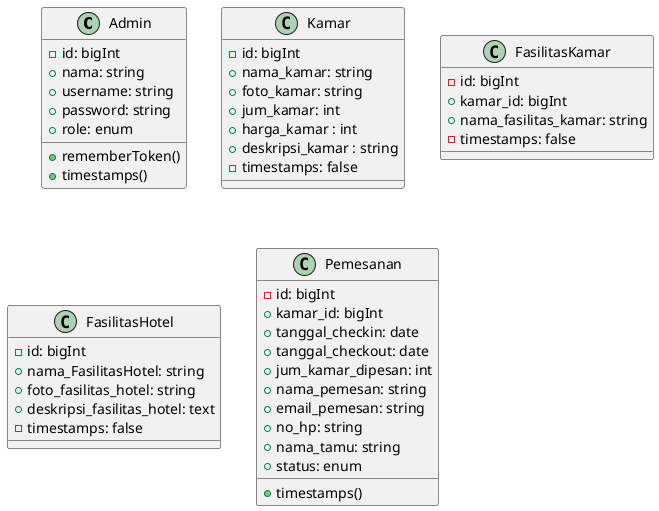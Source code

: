 @startuml DiagramClassHotel

class Admin {
    -id: bigInt
    +nama: string
    +username: string
    +password: string
    +role: enum
    +rememberToken()
    +timestamps()
}

class Kamar{
    -id: bigInt
    +nama_kamar: string
    +foto_kamar: string
    +jum_kamar: int
    +harga_kamar : int
    +deskripsi_kamar : string
    -timestamps: false
}

class FasilitasKamar {
    -id: bigInt
    +kamar_id: bigInt
    +nama_fasilitas_kamar: string
    -timestamps: false
}

class FasilitasHotel {
    -id: bigInt
    +nama_FasilitasHotel: string
    +foto_fasilitas_hotel: string
    +deskripsi_fasilitas_hotel: text
    -timestamps: false
}

class Pemesanan {
    -id: bigInt
    +kamar_id: bigInt
    +tanggal_checkin: date
    +tanggal_checkout: date
    +jum_kamar_dipesan: int
    +nama_pemesan: string
    +email_pemesan: string
    +no_hp: string
    +nama_tamu: string
    +status: enum
    +timestamps()
}
@enduml